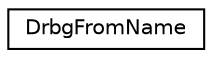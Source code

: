 digraph "Graphical Class Hierarchy"
{
 // LATEX_PDF_SIZE
  edge [fontname="Helvetica",fontsize="10",labelfontname="Helvetica",labelfontsize="10"];
  node [fontname="Helvetica",fontsize="10",shape=record];
  rankdir="LR";
  Node0 [label="DrbgFromName",height=0.2,width=0.4,color="black", fillcolor="white", style="filled",URL="$class_drbg_from_name.html",tooltip="Get an uninitialized Deterministic Random Bit Generator from a type name."];
}
